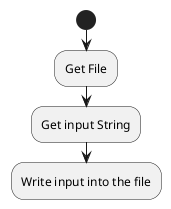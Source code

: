 @startuml
'https://plantuml.com/activity-diagram-beta

start
    :Get File;
    :Get input String;
    :Write input into the file;

@enduml
